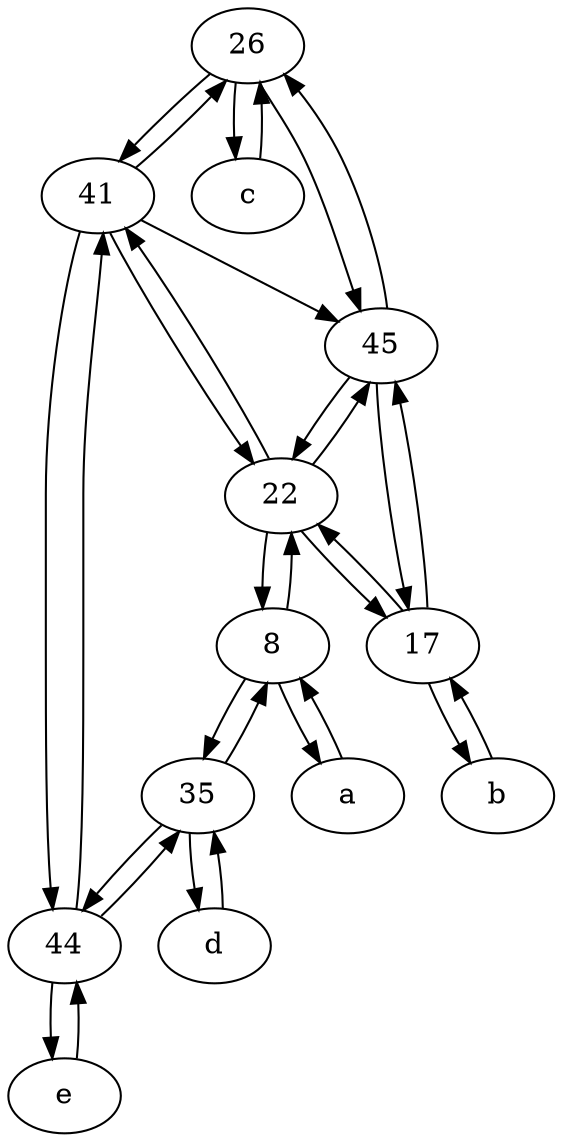 digraph  {
	26;
	d [pos="20,30!"];
	35;
	44;
	e [pos="30,50!"];
	8;
	41;
	a [pos="40,10!"];
	b [pos="50,20!"];
	17;
	c [pos="20,10!"];
	22;
	45;
	35 -> d;
	8 -> 22;
	22 -> 41;
	26 -> c;
	8 -> a;
	41 -> 22;
	8 -> 35;
	44 -> 35;
	26 -> 41;
	41 -> 26;
	22 -> 45;
	17 -> 45;
	45 -> 22;
	44 -> e;
	d -> 35;
	35 -> 8;
	41 -> 45;
	22 -> 8;
	41 -> 44;
	c -> 26;
	17 -> 22;
	e -> 44;
	b -> 17;
	35 -> 44;
	a -> 8;
	45 -> 17;
	44 -> 41;
	45 -> 26;
	17 -> b;
	22 -> 17;
	26 -> 45;

	}